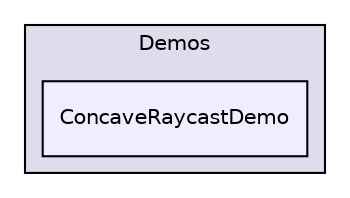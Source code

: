 digraph "bullet/bullet-2.82-r2704/Demos/ConcaveRaycastDemo" {
  compound=true
  node [ fontsize="10", fontname="Helvetica"];
  edge [ labelfontsize="10", labelfontname="Helvetica"];
  subgraph clusterdir_fbeee990c6fb95278eb756dfe9f9c37f {
    graph [ bgcolor="#ddddee", pencolor="black", label="Demos" fontname="Helvetica", fontsize="10", URL="dir_fbeee990c6fb95278eb756dfe9f9c37f.html"]
  dir_812a92176d8a537ba1d30bc580185842 [shape=box, label="ConcaveRaycastDemo", style="filled", fillcolor="#eeeeff", pencolor="black", URL="dir_812a92176d8a537ba1d30bc580185842.html"];
  }
}
